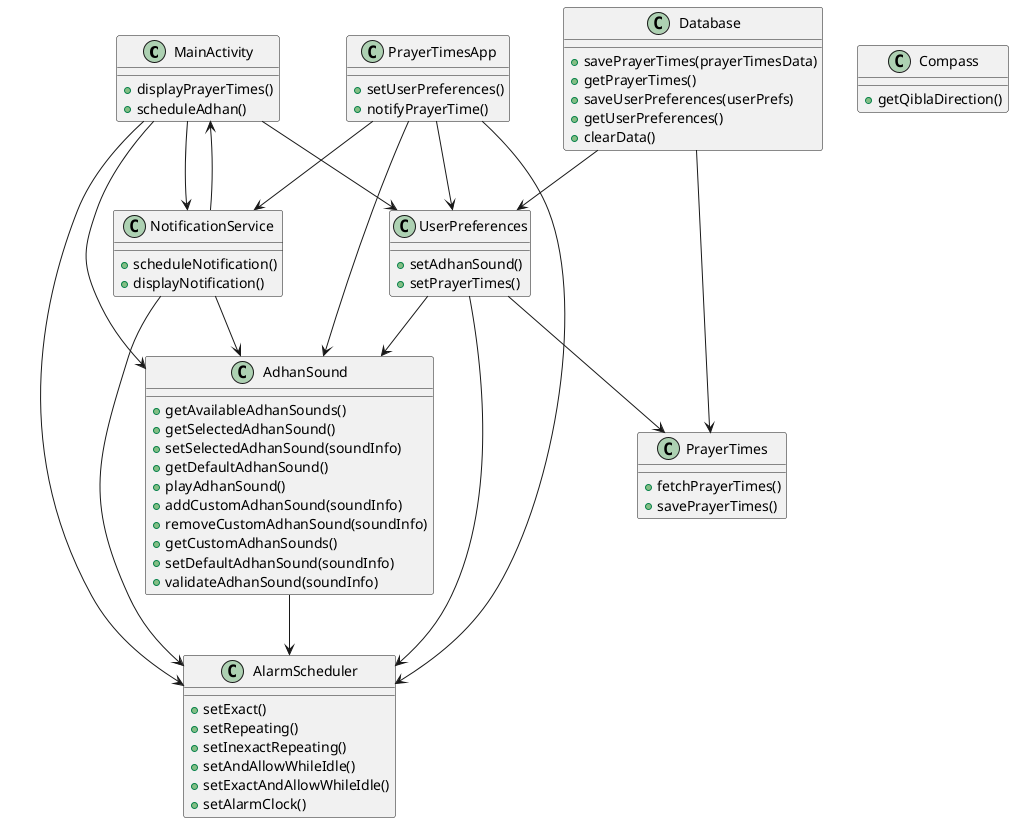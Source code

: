 @startuml
class MainActivity {
    +displayPrayerTimes()
    +scheduleAdhan()
}
class PrayerTimesApp {
    +setUserPreferences()
    +notifyPrayerTime()
}
class NotificationService {
    +scheduleNotification()
    +displayNotification()
}
class PrayerTimes {
    +fetchPrayerTimes()
    +savePrayerTimes()
}
class UserPreferences {
    +setAdhanSound()
    +setPrayerTimes()
}
class Compass {
    +getQiblaDirection()
}
class AdhanSound {
    +getAvailableAdhanSounds()
    +getSelectedAdhanSound()
    +setSelectedAdhanSound(soundInfo)
    +getDefaultAdhanSound()
    +playAdhanSound()
    +addCustomAdhanSound(soundInfo)
    +removeCustomAdhanSound(soundInfo)
    +getCustomAdhanSounds()
    +setDefaultAdhanSound(soundInfo)
    +validateAdhanSound(soundInfo)
}
class Database {
    +savePrayerTimes(prayerTimesData)
    +getPrayerTimes()
    +saveUserPreferences(userPrefs)
    +getUserPreferences()
    +clearData()
}
class AlarmScheduler {
    +setExact()
    +setRepeating()
    +setInexactRepeating()
    +setAndAllowWhileIdle()
    +setExactAndAllowWhileIdle()
    +setAlarmClock()
}
MainActivity --> NotificationService
MainActivity --> AlarmScheduler
MainActivity --> AdhanSound
MainActivity --> UserPreferences

PrayerTimesApp --> UserPreferences
PrayerTimesApp --> NotificationService
PrayerTimesApp --> AlarmScheduler
PrayerTimesApp --> AdhanSound

NotificationService --> AlarmScheduler
NotificationService --> MainActivity
NotificationService --> AdhanSound

UserPreferences --> AdhanSound
UserPreferences --> AlarmScheduler
UserPreferences --> PrayerTimes

Database --> PrayerTimes
Database --> UserPreferences

AdhanSound --> AlarmScheduler

@enduml